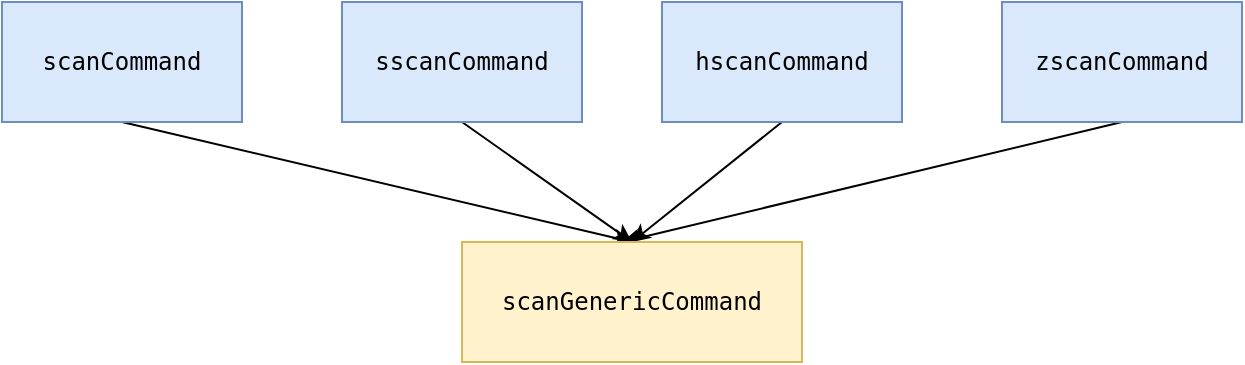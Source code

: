 <mxfile version="15.8.4" type="device"><diagram id="xEYnJ0TUL48ee0SlRJxx" name="第 1 页"><mxGraphModel dx="946" dy="624" grid="1" gridSize="10" guides="1" tooltips="1" connect="1" arrows="1" fold="1" page="1" pageScale="1" pageWidth="827" pageHeight="1169" math="0" shadow="0"><root><mxCell id="0"/><mxCell id="1" parent="0"/><mxCell id="tvvGRmIcmpW6zA9TEJjl-8" style="rounded=0;orthogonalLoop=1;jettySize=auto;html=1;exitX=0.5;exitY=1;exitDx=0;exitDy=0;entryX=0.5;entryY=0;entryDx=0;entryDy=0;" edge="1" parent="1" source="tvvGRmIcmpW6zA9TEJjl-1" target="tvvGRmIcmpW6zA9TEJjl-7"><mxGeometry relative="1" as="geometry"/></mxCell><mxCell id="tvvGRmIcmpW6zA9TEJjl-1" value="&lt;pre&gt;scanCommand&lt;/pre&gt;" style="rounded=0;whiteSpace=wrap;html=1;fillColor=#dae8fc;strokeColor=#6c8ebf;" vertex="1" parent="1"><mxGeometry x="40" y="220" width="120" height="60" as="geometry"/></mxCell><mxCell id="tvvGRmIcmpW6zA9TEJjl-10" style="edgeStyle=none;rounded=0;orthogonalLoop=1;jettySize=auto;html=1;exitX=0.5;exitY=1;exitDx=0;exitDy=0;entryX=0.5;entryY=0;entryDx=0;entryDy=0;" edge="1" parent="1" source="tvvGRmIcmpW6zA9TEJjl-2" target="tvvGRmIcmpW6zA9TEJjl-7"><mxGeometry relative="1" as="geometry"/></mxCell><mxCell id="tvvGRmIcmpW6zA9TEJjl-2" value="&lt;pre&gt;sscanCommand&lt;/pre&gt;" style="rounded=0;whiteSpace=wrap;html=1;fillColor=#dae8fc;strokeColor=#6c8ebf;" vertex="1" parent="1"><mxGeometry x="210" y="220" width="120" height="60" as="geometry"/></mxCell><mxCell id="tvvGRmIcmpW6zA9TEJjl-11" style="edgeStyle=none;rounded=0;orthogonalLoop=1;jettySize=auto;html=1;exitX=0.5;exitY=1;exitDx=0;exitDy=0;entryX=0.5;entryY=0;entryDx=0;entryDy=0;" edge="1" parent="1" source="tvvGRmIcmpW6zA9TEJjl-3" target="tvvGRmIcmpW6zA9TEJjl-7"><mxGeometry relative="1" as="geometry"/></mxCell><mxCell id="tvvGRmIcmpW6zA9TEJjl-3" value="&lt;pre&gt;hscanCommand&lt;/pre&gt;" style="rounded=0;whiteSpace=wrap;html=1;fillColor=#dae8fc;strokeColor=#6c8ebf;" vertex="1" parent="1"><mxGeometry x="370" y="220" width="120" height="60" as="geometry"/></mxCell><mxCell id="tvvGRmIcmpW6zA9TEJjl-12" style="edgeStyle=none;rounded=0;orthogonalLoop=1;jettySize=auto;html=1;exitX=0.5;exitY=1;exitDx=0;exitDy=0;" edge="1" parent="1" source="tvvGRmIcmpW6zA9TEJjl-4"><mxGeometry relative="1" as="geometry"><mxPoint x="350" y="340" as="targetPoint"/></mxGeometry></mxCell><mxCell id="tvvGRmIcmpW6zA9TEJjl-4" value="&lt;pre&gt;zscanCommand&lt;/pre&gt;" style="rounded=0;whiteSpace=wrap;html=1;fillColor=#dae8fc;strokeColor=#6c8ebf;" vertex="1" parent="1"><mxGeometry x="540" y="220" width="120" height="60" as="geometry"/></mxCell><mxCell id="tvvGRmIcmpW6zA9TEJjl-7" value="&lt;pre&gt;&lt;pre&gt;scanGenericCommand&lt;/pre&gt;&lt;/pre&gt;" style="rounded=0;whiteSpace=wrap;html=1;fillColor=#fff2cc;strokeColor=#d6b656;" vertex="1" parent="1"><mxGeometry x="270" y="340" width="170" height="60" as="geometry"/></mxCell></root></mxGraphModel></diagram></mxfile>